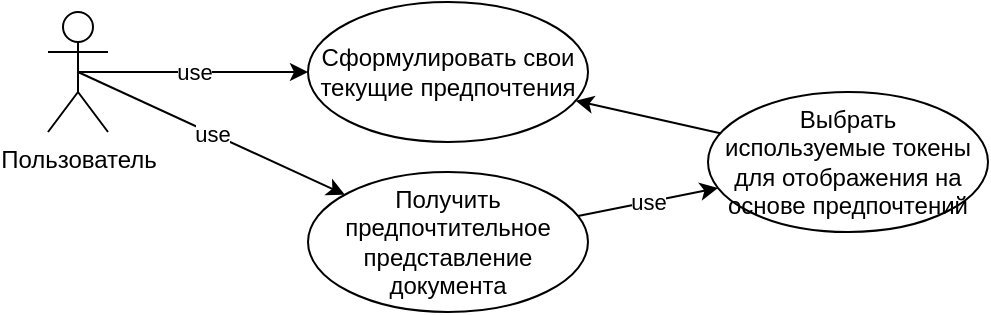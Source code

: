 <mxfile>
    <diagram id="5S6X8wI3fUdBnDttnAbj" name="Page-1">
        <mxGraphModel dx="743" dy="623" grid="1" gridSize="10" guides="1" tooltips="1" connect="1" arrows="1" fold="1" page="1" pageScale="1" pageWidth="850" pageHeight="1100" math="0" shadow="0">
            <root>
                <mxCell id="0"/>
                <mxCell id="1" parent="0"/>
                <mxCell id="9" style="edgeStyle=none;html=1;" edge="1" parent="1" source="7" target="2">
                    <mxGeometry relative="1" as="geometry">
                        <mxPoint x="570" y="470" as="sourcePoint"/>
                    </mxGeometry>
                </mxCell>
                <mxCell id="2" value="Сформулировать свои текущие предпочтения" style="ellipse;whiteSpace=wrap;html=1;" vertex="1" parent="1">
                    <mxGeometry x="340" y="455" width="140" height="70" as="geometry"/>
                </mxCell>
                <mxCell id="4" value="use" style="edgeStyle=none;html=1;exitX=0.5;exitY=0.5;exitDx=0;exitDy=0;exitPerimeter=0;" edge="1" parent="1" source="3" target="2">
                    <mxGeometry relative="1" as="geometry"/>
                </mxCell>
                <mxCell id="6" value="use" style="edgeStyle=none;html=1;exitX=0.5;exitY=0.5;exitDx=0;exitDy=0;exitPerimeter=0;" edge="1" parent="1" source="3" target="5">
                    <mxGeometry relative="1" as="geometry"/>
                </mxCell>
                <mxCell id="3" value="Пользователь" style="shape=umlActor;verticalLabelPosition=bottom;verticalAlign=top;html=1;" vertex="1" parent="1">
                    <mxGeometry x="210" y="460" width="30" height="60" as="geometry"/>
                </mxCell>
                <mxCell id="10" value="use" style="edgeStyle=none;html=1;" edge="1" parent="1" source="5" target="7">
                    <mxGeometry relative="1" as="geometry"/>
                </mxCell>
                <mxCell id="5" value="Получить предпочтительное представление документа" style="ellipse;whiteSpace=wrap;html=1;" vertex="1" parent="1">
                    <mxGeometry x="340" y="540" width="140" height="70" as="geometry"/>
                </mxCell>
                <mxCell id="7" value="Выбрать &lt;br&gt;используемые токены для отображения на основе предпочтений" style="ellipse;whiteSpace=wrap;html=1;" vertex="1" parent="1">
                    <mxGeometry x="540" y="500" width="140" height="70" as="geometry"/>
                </mxCell>
            </root>
        </mxGraphModel>
    </diagram>
</mxfile>